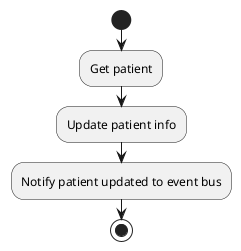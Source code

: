 @startuml Update device
start
:Get patient;
:Update patient info;
:Notify patient updated to event bus;
stop
@enduml
